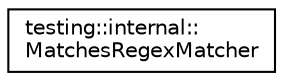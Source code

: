 digraph "Graphical Class Hierarchy"
{
  edge [fontname="Helvetica",fontsize="10",labelfontname="Helvetica",labelfontsize="10"];
  node [fontname="Helvetica",fontsize="10",shape=record];
  rankdir="LR";
  Node1 [label="testing::internal::\lMatchesRegexMatcher",height=0.2,width=0.4,color="black", fillcolor="white", style="filled",URL="$classtesting_1_1internal_1_1_matches_regex_matcher.html"];
}
